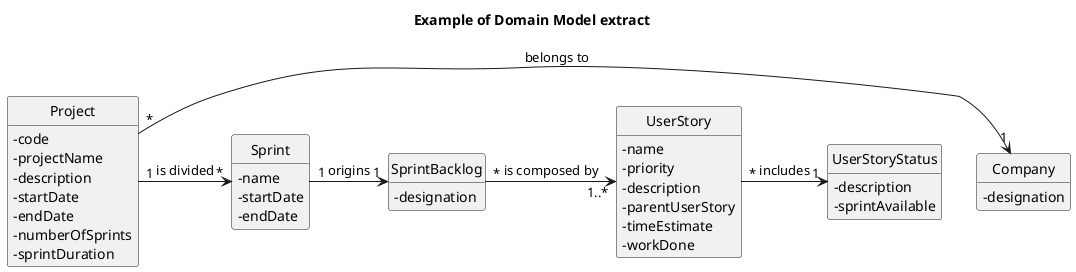 @startuml
'https://plantuml.com/class-diagram
hide circle
skinparam classAttributeIconSize 0
hide methods

title Example of Domain Model extract

class Company {
    -designation
}

class Project {
-code
-projectName
-description
-startDate
-endDate
-numberOfSprints
-sprintDuration
}

class Sprint {
-name
-startDate
-endDate
}

class SprintBacklog {
    -designation
}

class UserStory {
-name
-priority
-description
-parentUserStory
-timeEstimate
-workDone
}

class UserStoryStatus {
-description
-sprintAvailable
}


Project "*" -> "1" Company: belongs to
Project "1" -> "*" Sprint: is divided
Sprint "1" -> "1" SprintBacklog: origins
SprintBacklog "*" -> "1..*"UserStory: is composed by
UserStory "*" -> "1" UserStoryStatus: includes

@enduml